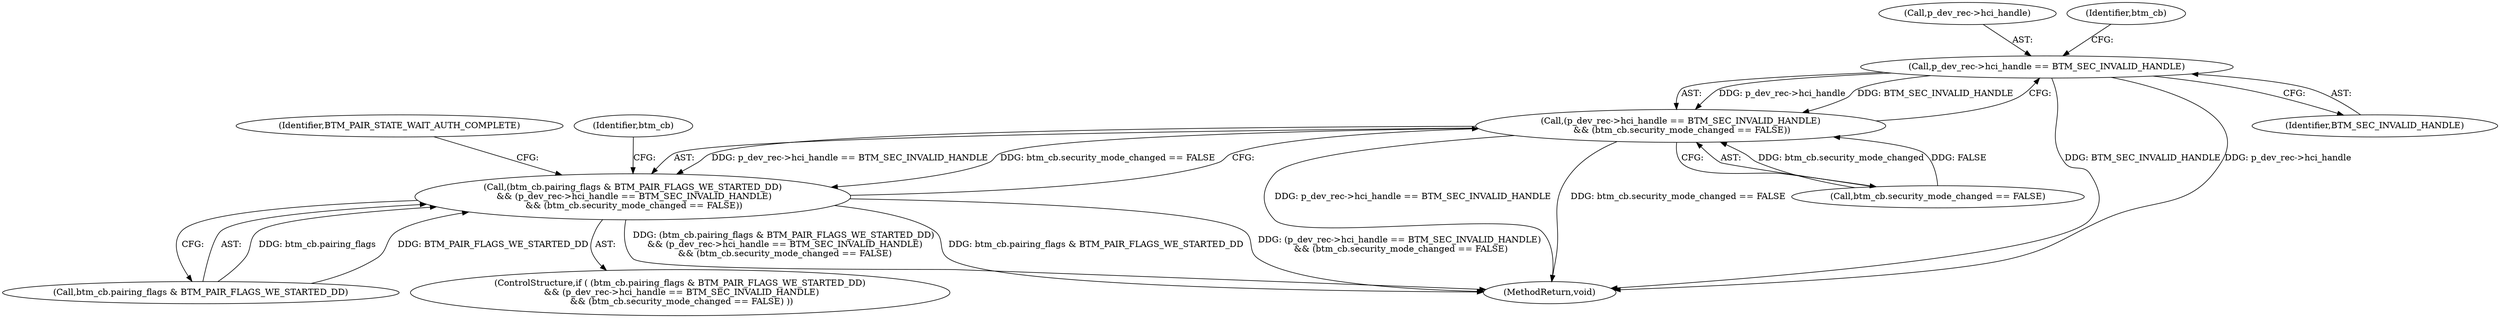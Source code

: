 digraph "0_Android_c677ee92595335233eb0e7b59809a1a94e7a678a@pointer" {
"1000244" [label="(Call,p_dev_rec->hci_handle == BTM_SEC_INVALID_HANDLE)"];
"1000243" [label="(Call,(p_dev_rec->hci_handle == BTM_SEC_INVALID_HANDLE)\n && (btm_cb.security_mode_changed == FALSE))"];
"1000237" [label="(Call,(btm_cb.pairing_flags & BTM_PAIR_FLAGS_WE_STARTED_DD)\n && (p_dev_rec->hci_handle == BTM_SEC_INVALID_HANDLE)\n && (btm_cb.security_mode_changed == FALSE))"];
"1000374" [label="(MethodReturn,void)"];
"1000245" [label="(Call,p_dev_rec->hci_handle)"];
"1000341" [label="(Identifier,BTM_PAIR_STATE_WAIT_AUTH_COMPLETE)"];
"1000243" [label="(Call,(p_dev_rec->hci_handle == BTM_SEC_INVALID_HANDLE)\n && (btm_cb.security_mode_changed == FALSE))"];
"1000237" [label="(Call,(btm_cb.pairing_flags & BTM_PAIR_FLAGS_WE_STARTED_DD)\n && (p_dev_rec->hci_handle == BTM_SEC_INVALID_HANDLE)\n && (btm_cb.security_mode_changed == FALSE))"];
"1000249" [label="(Call,btm_cb.security_mode_changed == FALSE)"];
"1000257" [label="(Identifier,btm_cb)"];
"1000248" [label="(Identifier,BTM_SEC_INVALID_HANDLE)"];
"1000238" [label="(Call,btm_cb.pairing_flags & BTM_PAIR_FLAGS_WE_STARTED_DD)"];
"1000244" [label="(Call,p_dev_rec->hci_handle == BTM_SEC_INVALID_HANDLE)"];
"1000236" [label="(ControlStructure,if ( (btm_cb.pairing_flags & BTM_PAIR_FLAGS_WE_STARTED_DD)\n && (p_dev_rec->hci_handle == BTM_SEC_INVALID_HANDLE)\n && (btm_cb.security_mode_changed == FALSE) ))"];
"1000251" [label="(Identifier,btm_cb)"];
"1000244" -> "1000243"  [label="AST: "];
"1000244" -> "1000248"  [label="CFG: "];
"1000245" -> "1000244"  [label="AST: "];
"1000248" -> "1000244"  [label="AST: "];
"1000251" -> "1000244"  [label="CFG: "];
"1000243" -> "1000244"  [label="CFG: "];
"1000244" -> "1000374"  [label="DDG: BTM_SEC_INVALID_HANDLE"];
"1000244" -> "1000374"  [label="DDG: p_dev_rec->hci_handle"];
"1000244" -> "1000243"  [label="DDG: p_dev_rec->hci_handle"];
"1000244" -> "1000243"  [label="DDG: BTM_SEC_INVALID_HANDLE"];
"1000243" -> "1000237"  [label="AST: "];
"1000243" -> "1000249"  [label="CFG: "];
"1000249" -> "1000243"  [label="AST: "];
"1000237" -> "1000243"  [label="CFG: "];
"1000243" -> "1000374"  [label="DDG: p_dev_rec->hci_handle == BTM_SEC_INVALID_HANDLE"];
"1000243" -> "1000374"  [label="DDG: btm_cb.security_mode_changed == FALSE"];
"1000243" -> "1000237"  [label="DDG: p_dev_rec->hci_handle == BTM_SEC_INVALID_HANDLE"];
"1000243" -> "1000237"  [label="DDG: btm_cb.security_mode_changed == FALSE"];
"1000249" -> "1000243"  [label="DDG: btm_cb.security_mode_changed"];
"1000249" -> "1000243"  [label="DDG: FALSE"];
"1000237" -> "1000236"  [label="AST: "];
"1000237" -> "1000238"  [label="CFG: "];
"1000238" -> "1000237"  [label="AST: "];
"1000257" -> "1000237"  [label="CFG: "];
"1000341" -> "1000237"  [label="CFG: "];
"1000237" -> "1000374"  [label="DDG: (btm_cb.pairing_flags & BTM_PAIR_FLAGS_WE_STARTED_DD)\n && (p_dev_rec->hci_handle == BTM_SEC_INVALID_HANDLE)\n && (btm_cb.security_mode_changed == FALSE)"];
"1000237" -> "1000374"  [label="DDG: btm_cb.pairing_flags & BTM_PAIR_FLAGS_WE_STARTED_DD"];
"1000237" -> "1000374"  [label="DDG: (p_dev_rec->hci_handle == BTM_SEC_INVALID_HANDLE)\n && (btm_cb.security_mode_changed == FALSE)"];
"1000238" -> "1000237"  [label="DDG: btm_cb.pairing_flags"];
"1000238" -> "1000237"  [label="DDG: BTM_PAIR_FLAGS_WE_STARTED_DD"];
}
